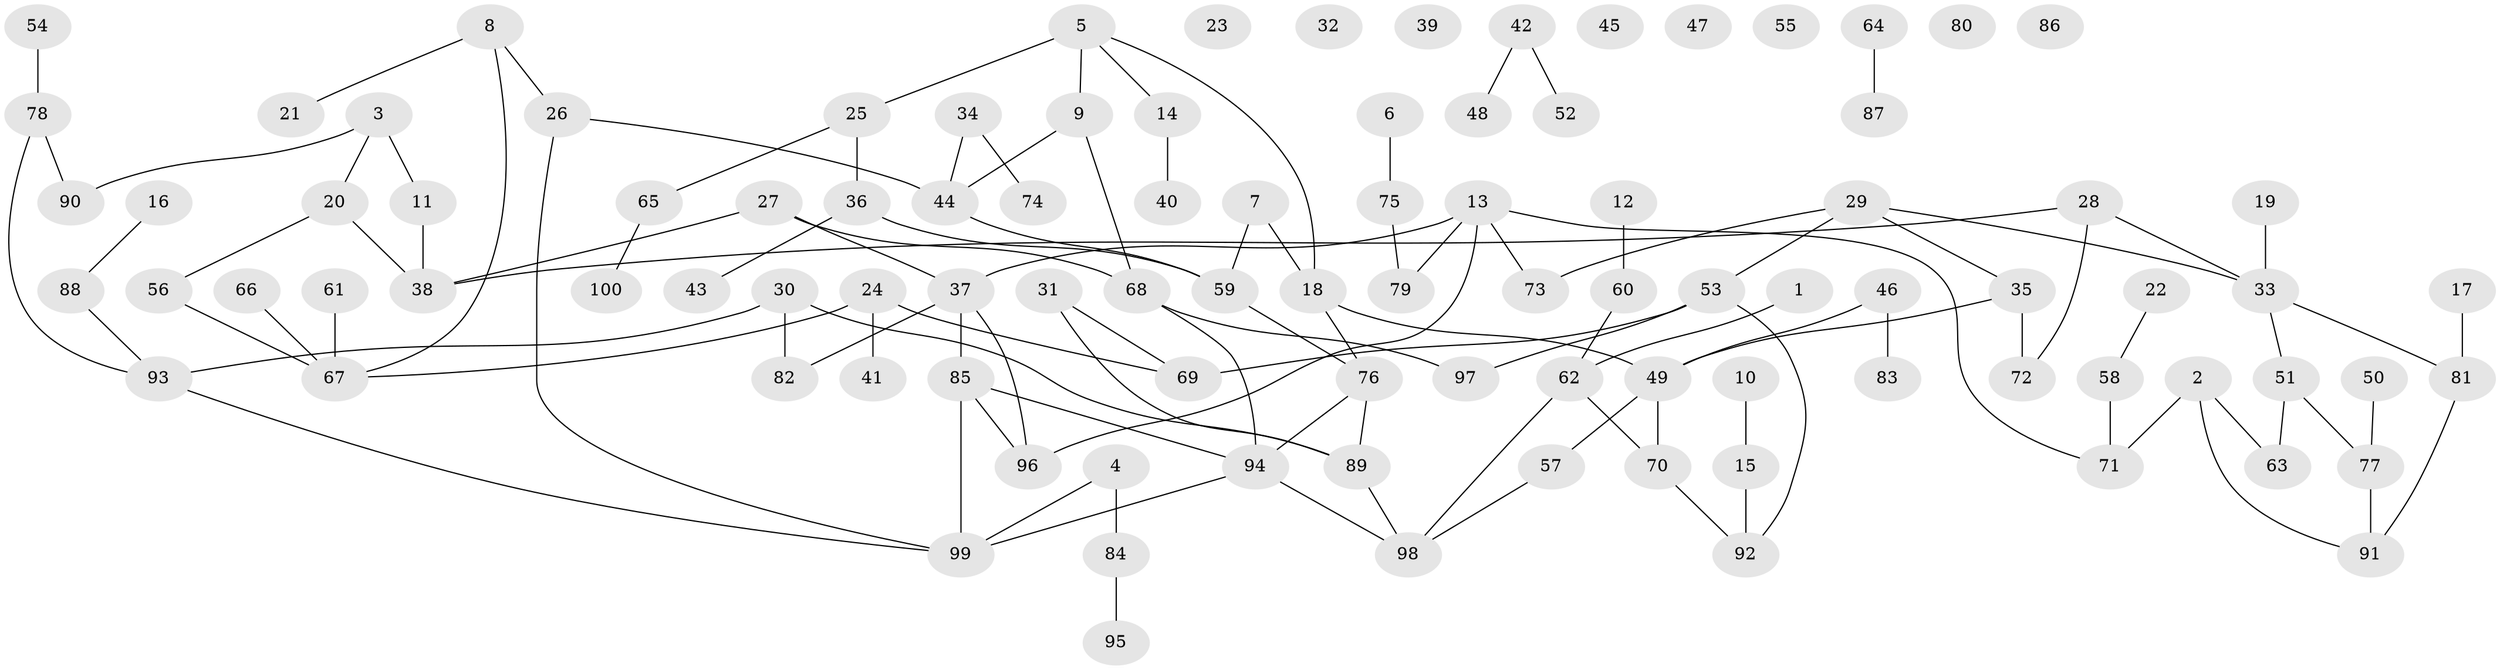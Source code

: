 // Generated by graph-tools (version 1.1) at 2025/49/03/09/25 03:49:04]
// undirected, 100 vertices, 116 edges
graph export_dot {
graph [start="1"]
  node [color=gray90,style=filled];
  1;
  2;
  3;
  4;
  5;
  6;
  7;
  8;
  9;
  10;
  11;
  12;
  13;
  14;
  15;
  16;
  17;
  18;
  19;
  20;
  21;
  22;
  23;
  24;
  25;
  26;
  27;
  28;
  29;
  30;
  31;
  32;
  33;
  34;
  35;
  36;
  37;
  38;
  39;
  40;
  41;
  42;
  43;
  44;
  45;
  46;
  47;
  48;
  49;
  50;
  51;
  52;
  53;
  54;
  55;
  56;
  57;
  58;
  59;
  60;
  61;
  62;
  63;
  64;
  65;
  66;
  67;
  68;
  69;
  70;
  71;
  72;
  73;
  74;
  75;
  76;
  77;
  78;
  79;
  80;
  81;
  82;
  83;
  84;
  85;
  86;
  87;
  88;
  89;
  90;
  91;
  92;
  93;
  94;
  95;
  96;
  97;
  98;
  99;
  100;
  1 -- 62;
  2 -- 63;
  2 -- 71;
  2 -- 91;
  3 -- 11;
  3 -- 20;
  3 -- 90;
  4 -- 84;
  4 -- 99;
  5 -- 9;
  5 -- 14;
  5 -- 18;
  5 -- 25;
  6 -- 75;
  7 -- 18;
  7 -- 59;
  8 -- 21;
  8 -- 26;
  8 -- 67;
  9 -- 44;
  9 -- 68;
  10 -- 15;
  11 -- 38;
  12 -- 60;
  13 -- 37;
  13 -- 71;
  13 -- 73;
  13 -- 79;
  13 -- 96;
  14 -- 40;
  15 -- 92;
  16 -- 88;
  17 -- 81;
  18 -- 49;
  18 -- 76;
  19 -- 33;
  20 -- 38;
  20 -- 56;
  22 -- 58;
  24 -- 41;
  24 -- 67;
  24 -- 69;
  25 -- 36;
  25 -- 65;
  26 -- 44;
  26 -- 99;
  27 -- 37;
  27 -- 38;
  27 -- 68;
  28 -- 33;
  28 -- 38;
  28 -- 72;
  29 -- 33;
  29 -- 35;
  29 -- 53;
  29 -- 73;
  30 -- 82;
  30 -- 89;
  30 -- 93;
  31 -- 69;
  31 -- 89;
  33 -- 51;
  33 -- 81;
  34 -- 44;
  34 -- 74;
  35 -- 49;
  35 -- 72;
  36 -- 43;
  36 -- 59;
  37 -- 82;
  37 -- 85;
  37 -- 96;
  42 -- 48;
  42 -- 52;
  44 -- 59;
  46 -- 49;
  46 -- 83;
  49 -- 57;
  49 -- 70;
  50 -- 77;
  51 -- 63;
  51 -- 77;
  53 -- 69;
  53 -- 92;
  53 -- 97;
  54 -- 78;
  56 -- 67;
  57 -- 98;
  58 -- 71;
  59 -- 76;
  60 -- 62;
  61 -- 67;
  62 -- 70;
  62 -- 98;
  64 -- 87;
  65 -- 100;
  66 -- 67;
  68 -- 94;
  68 -- 97;
  70 -- 92;
  75 -- 79;
  76 -- 89;
  76 -- 94;
  77 -- 91;
  78 -- 90;
  78 -- 93;
  81 -- 91;
  84 -- 95;
  85 -- 94;
  85 -- 96;
  85 -- 99;
  88 -- 93;
  89 -- 98;
  93 -- 99;
  94 -- 98;
  94 -- 99;
}
